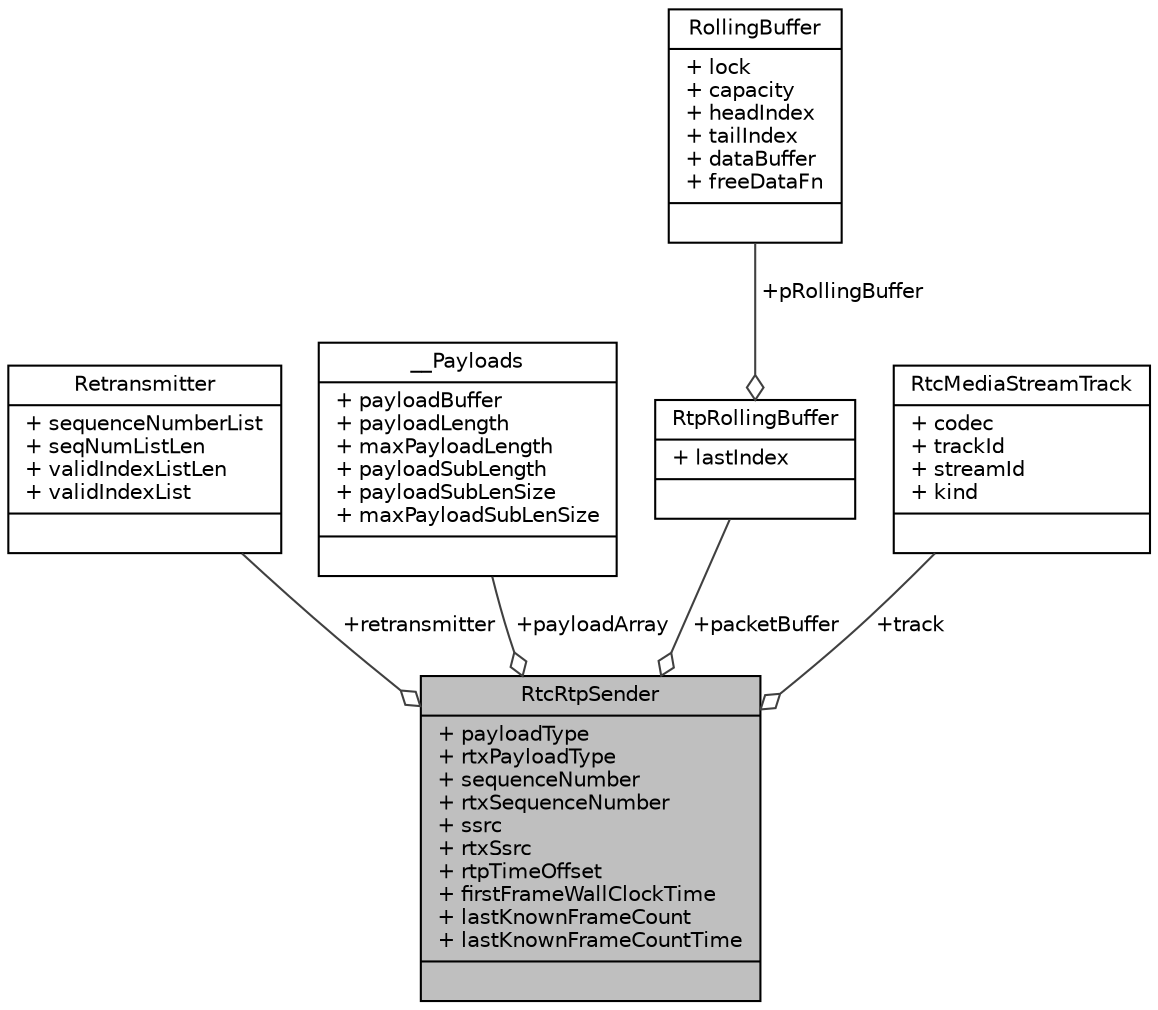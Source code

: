 digraph "RtcRtpSender"
{
 // LATEX_PDF_SIZE
  edge [fontname="Helvetica",fontsize="10",labelfontname="Helvetica",labelfontsize="10"];
  node [fontname="Helvetica",fontsize="10",shape=record];
  Node1 [label="{RtcRtpSender\n|+ payloadType\l+ rtxPayloadType\l+ sequenceNumber\l+ rtxSequenceNumber\l+ ssrc\l+ rtxSsrc\l+ rtpTimeOffset\l+ firstFrameWallClockTime\l+ lastKnownFrameCount\l+ lastKnownFrameCountTime\l|}",height=0.2,width=0.4,color="black", fillcolor="grey75", style="filled", fontcolor="black",tooltip=" "];
  Node2 -> Node1 [color="grey25",fontsize="10",style="solid",label=" +retransmitter" ,arrowhead="odiamond",fontname="Helvetica"];
  Node2 [label="{Retransmitter\n|+ sequenceNumberList\l+ seqNumListLen\l+ validIndexListLen\l+ validIndexList\l|}",height=0.2,width=0.4,color="black", fillcolor="white", style="filled",URL="$structRetransmitter.html",tooltip=" "];
  Node3 -> Node1 [color="grey25",fontsize="10",style="solid",label=" +payloadArray" ,arrowhead="odiamond",fontname="Helvetica"];
  Node3 [label="{__Payloads\n|+ payloadBuffer\l+ payloadLength\l+ maxPayloadLength\l+ payloadSubLength\l+ payloadSubLenSize\l+ maxPayloadSubLenSize\l|}",height=0.2,width=0.4,color="black", fillcolor="white", style="filled",URL="$struct____Payloads.html",tooltip=" "];
  Node4 -> Node1 [color="grey25",fontsize="10",style="solid",label=" +packetBuffer" ,arrowhead="odiamond",fontname="Helvetica"];
  Node4 [label="{RtpRollingBuffer\n|+ lastIndex\l|}",height=0.2,width=0.4,color="black", fillcolor="white", style="filled",URL="$structRtpRollingBuffer.html",tooltip=" "];
  Node5 -> Node4 [color="grey25",fontsize="10",style="solid",label=" +pRollingBuffer" ,arrowhead="odiamond",fontname="Helvetica"];
  Node5 [label="{RollingBuffer\n|+ lock\l+ capacity\l+ headIndex\l+ tailIndex\l+ dataBuffer\l+ freeDataFn\l|}",height=0.2,width=0.4,color="black", fillcolor="white", style="filled",URL="$structRollingBuffer.html",tooltip=" "];
  Node6 -> Node1 [color="grey25",fontsize="10",style="solid",label=" +track" ,arrowhead="odiamond",fontname="Helvetica"];
  Node6 [label="{RtcMediaStreamTrack\n|+ codec\l+ trackId\l+ streamId\l+ kind\l|}",height=0.2,width=0.4,color="black", fillcolor="white", style="filled",URL="$structRtcMediaStreamTrack.html",tooltip="Represents a single track in a MediaStream."];
}
